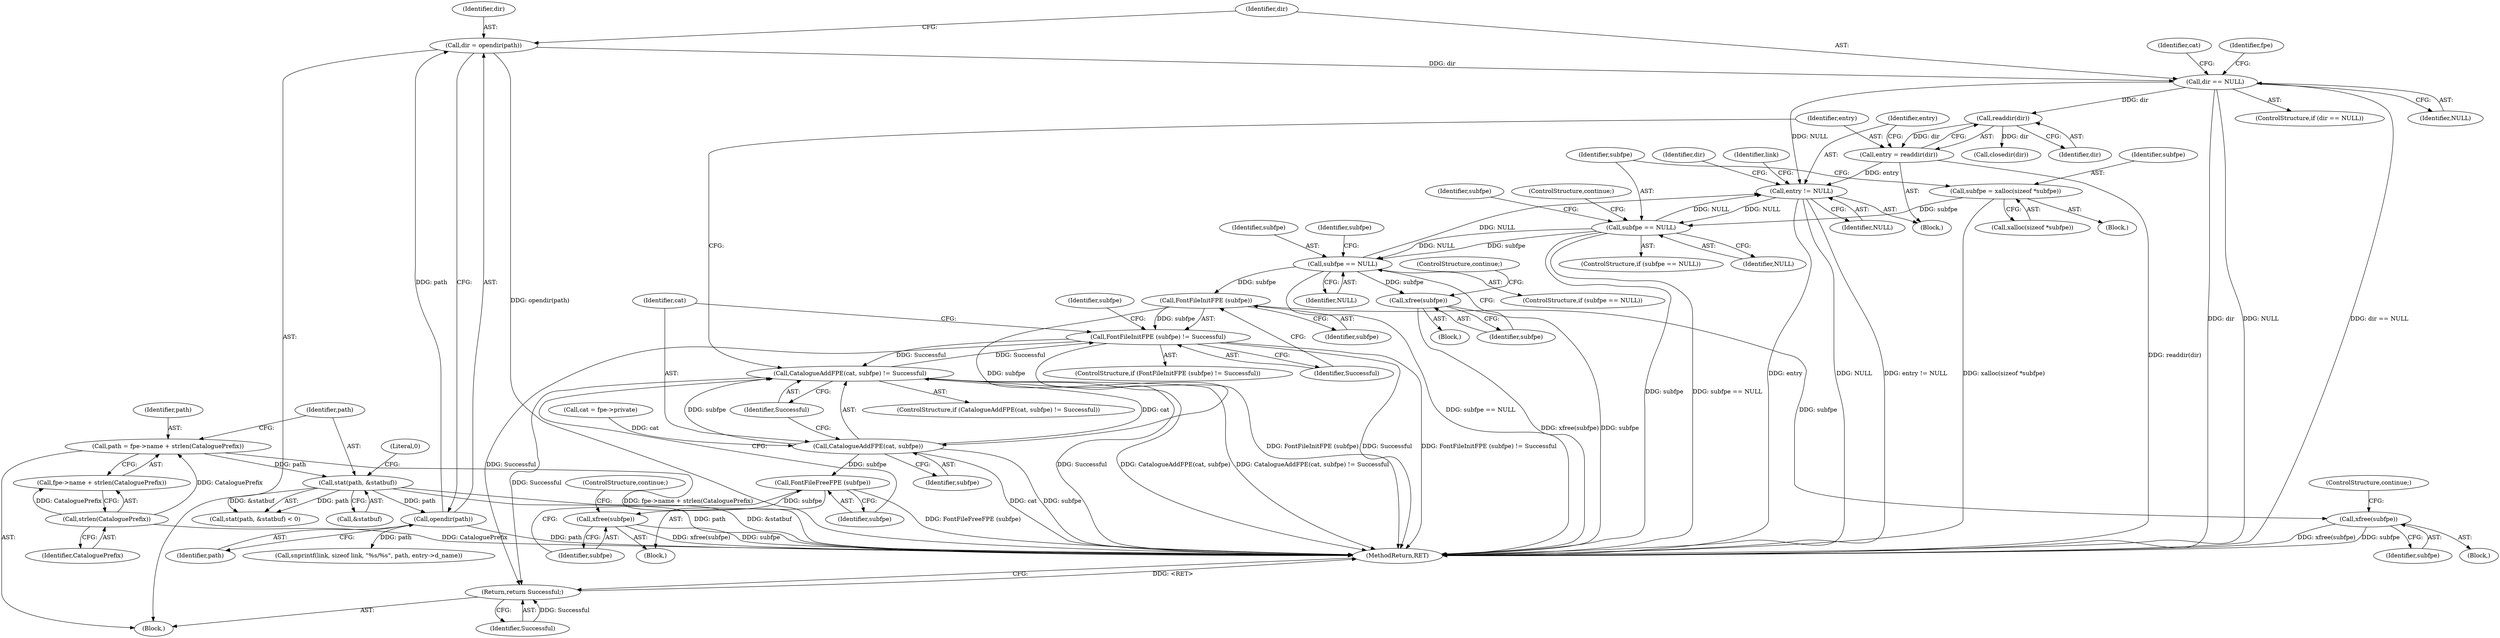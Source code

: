 digraph "0_libxfont_5bf703700ee4a5d6eae20da07cb7a29369667aef@pointer" {
"1000175" [label="(Call,entry != NULL)"];
"1000171" [label="(Call,entry = readdir(dir))"];
"1000173" [label="(Call,readdir(dir))"];
"1000159" [label="(Call,dir == NULL)"];
"1000154" [label="(Call,dir = opendir(path))"];
"1000156" [label="(Call,opendir(path))"];
"1000132" [label="(Call,stat(path, &statbuf))"];
"1000121" [label="(Call,path = fpe->name + strlen(CataloguePrefix))"];
"1000127" [label="(Call,strlen(CataloguePrefix))"];
"1000280" [label="(Call,subfpe == NULL)"];
"1000273" [label="(Call,subfpe = xalloc(sizeof *subfpe))"];
"1000175" [label="(Call,entry != NULL)"];
"1000305" [label="(Call,subfpe == NULL)"];
"1000309" [label="(Call,xfree(subfpe))"];
"1000332" [label="(Call,FontFileInitFPE (subfpe))"];
"1000331" [label="(Call,FontFileInitFPE (subfpe) != Successful)"];
"1000344" [label="(Call,CatalogueAddFPE(cat, subfpe) != Successful)"];
"1000378" [label="(Return,return Successful;)"];
"1000340" [label="(Call,xfree(subfpe))"];
"1000345" [label="(Call,CatalogueAddFPE(cat, subfpe))"];
"1000350" [label="(Call,FontFileFreeFPE (subfpe))"];
"1000352" [label="(Call,xfree(subfpe))"];
"1000180" [label="(Identifier,link)"];
"1000344" [label="(Call,CatalogueAddFPE(cat, subfpe) != Successful)"];
"1000157" [label="(Identifier,path)"];
"1000134" [label="(Call,&statbuf)"];
"1000160" [label="(Identifier,dir)"];
"1000286" [label="(Identifier,subfpe)"];
"1000136" [label="(Literal,0)"];
"1000347" [label="(Identifier,subfpe)"];
"1000179" [label="(Call,snprintf(link, sizeof link, \"%s/%s\", path, entry->d_name))"];
"1000333" [label="(Identifier,subfpe)"];
"1000380" [label="(MethodReturn,RET)"];
"1000172" [label="(Identifier,entry)"];
"1000279" [label="(ControlStructure,if (subfpe == NULL))"];
"1000338" [label="(Identifier,subfpe)"];
"1000123" [label="(Call,fpe->name + strlen(CataloguePrefix))"];
"1000355" [label="(Call,closedir(dir))"];
"1000274" [label="(Identifier,subfpe)"];
"1000346" [label="(Identifier,cat)"];
"1000335" [label="(Block,)"];
"1000304" [label="(ControlStructure,if (subfpe == NULL))"];
"1000104" [label="(Block,)"];
"1000273" [label="(Call,subfpe = xalloc(sizeof *subfpe))"];
"1000133" [label="(Identifier,path)"];
"1000283" [label="(ControlStructure,continue;)"];
"1000174" [label="(Identifier,dir)"];
"1000332" [label="(Call,FontFileInitFPE (subfpe))"];
"1000309" [label="(Call,xfree(subfpe))"];
"1000178" [label="(Block,)"];
"1000340" [label="(Call,xfree(subfpe))"];
"1000161" [label="(Identifier,NULL)"];
"1000311" [label="(ControlStructure,continue;)"];
"1000132" [label="(Call,stat(path, &statbuf))"];
"1000275" [label="(Call,xalloc(sizeof *subfpe))"];
"1000314" [label="(Identifier,subfpe)"];
"1000356" [label="(Identifier,dir)"];
"1000177" [label="(Identifier,NULL)"];
"1000127" [label="(Call,strlen(CataloguePrefix))"];
"1000306" [label="(Identifier,subfpe)"];
"1000345" [label="(Call,CatalogueAddFPE(cat, subfpe))"];
"1000307" [label="(Identifier,NULL)"];
"1000305" [label="(Call,subfpe == NULL)"];
"1000281" [label="(Identifier,subfpe)"];
"1000131" [label="(Call,stat(path, &statbuf) < 0)"];
"1000164" [label="(Identifier,cat)"];
"1000282" [label="(Identifier,NULL)"];
"1000310" [label="(Identifier,subfpe)"];
"1000159" [label="(Call,dir == NULL)"];
"1000341" [label="(Identifier,subfpe)"];
"1000343" [label="(ControlStructure,if (CatalogueAddFPE(cat, subfpe) != Successful))"];
"1000156" [label="(Call,opendir(path))"];
"1000354" [label="(ControlStructure,continue;)"];
"1000175" [label="(Call,entry != NULL)"];
"1000334" [label="(Identifier,Successful)"];
"1000176" [label="(Identifier,entry)"];
"1000170" [label="(Block,)"];
"1000173" [label="(Call,readdir(dir))"];
"1000331" [label="(Call,FontFileInitFPE (subfpe) != Successful)"];
"1000379" [label="(Identifier,Successful)"];
"1000342" [label="(ControlStructure,continue;)"];
"1000158" [label="(ControlStructure,if (dir == NULL))"];
"1000349" [label="(Block,)"];
"1000121" [label="(Call,path = fpe->name + strlen(CataloguePrefix))"];
"1000171" [label="(Call,entry = readdir(dir))"];
"1000168" [label="(Identifier,fpe)"];
"1000280" [label="(Call,subfpe == NULL)"];
"1000378" [label="(Return,return Successful;)"];
"1000155" [label="(Identifier,dir)"];
"1000351" [label="(Identifier,subfpe)"];
"1000122" [label="(Identifier,path)"];
"1000353" [label="(Identifier,subfpe)"];
"1000352" [label="(Call,xfree(subfpe))"];
"1000330" [label="(ControlStructure,if (FontFileInitFPE (subfpe) != Successful))"];
"1000350" [label="(Call,FontFileFreeFPE (subfpe))"];
"1000308" [label="(Block,)"];
"1000154" [label="(Call,dir = opendir(path))"];
"1000128" [label="(Identifier,CataloguePrefix)"];
"1000348" [label="(Identifier,Successful)"];
"1000106" [label="(Call,cat = fpe->private)"];
"1000175" -> "1000170"  [label="AST: "];
"1000175" -> "1000177"  [label="CFG: "];
"1000176" -> "1000175"  [label="AST: "];
"1000177" -> "1000175"  [label="AST: "];
"1000180" -> "1000175"  [label="CFG: "];
"1000356" -> "1000175"  [label="CFG: "];
"1000175" -> "1000380"  [label="DDG: entry"];
"1000175" -> "1000380"  [label="DDG: NULL"];
"1000175" -> "1000380"  [label="DDG: entry != NULL"];
"1000171" -> "1000175"  [label="DDG: entry"];
"1000280" -> "1000175"  [label="DDG: NULL"];
"1000305" -> "1000175"  [label="DDG: NULL"];
"1000159" -> "1000175"  [label="DDG: NULL"];
"1000175" -> "1000280"  [label="DDG: NULL"];
"1000171" -> "1000170"  [label="AST: "];
"1000171" -> "1000173"  [label="CFG: "];
"1000172" -> "1000171"  [label="AST: "];
"1000173" -> "1000171"  [label="AST: "];
"1000176" -> "1000171"  [label="CFG: "];
"1000171" -> "1000380"  [label="DDG: readdir(dir)"];
"1000173" -> "1000171"  [label="DDG: dir"];
"1000173" -> "1000174"  [label="CFG: "];
"1000174" -> "1000173"  [label="AST: "];
"1000159" -> "1000173"  [label="DDG: dir"];
"1000173" -> "1000355"  [label="DDG: dir"];
"1000159" -> "1000158"  [label="AST: "];
"1000159" -> "1000161"  [label="CFG: "];
"1000160" -> "1000159"  [label="AST: "];
"1000161" -> "1000159"  [label="AST: "];
"1000164" -> "1000159"  [label="CFG: "];
"1000168" -> "1000159"  [label="CFG: "];
"1000159" -> "1000380"  [label="DDG: dir == NULL"];
"1000159" -> "1000380"  [label="DDG: dir"];
"1000159" -> "1000380"  [label="DDG: NULL"];
"1000154" -> "1000159"  [label="DDG: dir"];
"1000154" -> "1000104"  [label="AST: "];
"1000154" -> "1000156"  [label="CFG: "];
"1000155" -> "1000154"  [label="AST: "];
"1000156" -> "1000154"  [label="AST: "];
"1000160" -> "1000154"  [label="CFG: "];
"1000154" -> "1000380"  [label="DDG: opendir(path)"];
"1000156" -> "1000154"  [label="DDG: path"];
"1000156" -> "1000157"  [label="CFG: "];
"1000157" -> "1000156"  [label="AST: "];
"1000156" -> "1000380"  [label="DDG: path"];
"1000132" -> "1000156"  [label="DDG: path"];
"1000156" -> "1000179"  [label="DDG: path"];
"1000132" -> "1000131"  [label="AST: "];
"1000132" -> "1000134"  [label="CFG: "];
"1000133" -> "1000132"  [label="AST: "];
"1000134" -> "1000132"  [label="AST: "];
"1000136" -> "1000132"  [label="CFG: "];
"1000132" -> "1000380"  [label="DDG: &statbuf"];
"1000132" -> "1000380"  [label="DDG: path"];
"1000132" -> "1000131"  [label="DDG: path"];
"1000132" -> "1000131"  [label="DDG: &statbuf"];
"1000121" -> "1000132"  [label="DDG: path"];
"1000121" -> "1000104"  [label="AST: "];
"1000121" -> "1000123"  [label="CFG: "];
"1000122" -> "1000121"  [label="AST: "];
"1000123" -> "1000121"  [label="AST: "];
"1000133" -> "1000121"  [label="CFG: "];
"1000121" -> "1000380"  [label="DDG: fpe->name + strlen(CataloguePrefix)"];
"1000127" -> "1000121"  [label="DDG: CataloguePrefix"];
"1000127" -> "1000123"  [label="AST: "];
"1000127" -> "1000128"  [label="CFG: "];
"1000128" -> "1000127"  [label="AST: "];
"1000123" -> "1000127"  [label="CFG: "];
"1000127" -> "1000380"  [label="DDG: CataloguePrefix"];
"1000127" -> "1000123"  [label="DDG: CataloguePrefix"];
"1000280" -> "1000279"  [label="AST: "];
"1000280" -> "1000282"  [label="CFG: "];
"1000281" -> "1000280"  [label="AST: "];
"1000282" -> "1000280"  [label="AST: "];
"1000283" -> "1000280"  [label="CFG: "];
"1000286" -> "1000280"  [label="CFG: "];
"1000280" -> "1000380"  [label="DDG: subfpe == NULL"];
"1000280" -> "1000380"  [label="DDG: subfpe"];
"1000273" -> "1000280"  [label="DDG: subfpe"];
"1000280" -> "1000305"  [label="DDG: subfpe"];
"1000280" -> "1000305"  [label="DDG: NULL"];
"1000273" -> "1000178"  [label="AST: "];
"1000273" -> "1000275"  [label="CFG: "];
"1000274" -> "1000273"  [label="AST: "];
"1000275" -> "1000273"  [label="AST: "];
"1000281" -> "1000273"  [label="CFG: "];
"1000273" -> "1000380"  [label="DDG: xalloc(sizeof *subfpe)"];
"1000305" -> "1000304"  [label="AST: "];
"1000305" -> "1000307"  [label="CFG: "];
"1000306" -> "1000305"  [label="AST: "];
"1000307" -> "1000305"  [label="AST: "];
"1000310" -> "1000305"  [label="CFG: "];
"1000314" -> "1000305"  [label="CFG: "];
"1000305" -> "1000380"  [label="DDG: subfpe == NULL"];
"1000305" -> "1000309"  [label="DDG: subfpe"];
"1000305" -> "1000332"  [label="DDG: subfpe"];
"1000309" -> "1000308"  [label="AST: "];
"1000309" -> "1000310"  [label="CFG: "];
"1000310" -> "1000309"  [label="AST: "];
"1000311" -> "1000309"  [label="CFG: "];
"1000309" -> "1000380"  [label="DDG: subfpe"];
"1000309" -> "1000380"  [label="DDG: xfree(subfpe)"];
"1000332" -> "1000331"  [label="AST: "];
"1000332" -> "1000333"  [label="CFG: "];
"1000333" -> "1000332"  [label="AST: "];
"1000334" -> "1000332"  [label="CFG: "];
"1000332" -> "1000331"  [label="DDG: subfpe"];
"1000332" -> "1000340"  [label="DDG: subfpe"];
"1000332" -> "1000345"  [label="DDG: subfpe"];
"1000331" -> "1000330"  [label="AST: "];
"1000331" -> "1000334"  [label="CFG: "];
"1000334" -> "1000331"  [label="AST: "];
"1000338" -> "1000331"  [label="CFG: "];
"1000346" -> "1000331"  [label="CFG: "];
"1000331" -> "1000380"  [label="DDG: Successful"];
"1000331" -> "1000380"  [label="DDG: FontFileInitFPE (subfpe) != Successful"];
"1000331" -> "1000380"  [label="DDG: FontFileInitFPE (subfpe)"];
"1000344" -> "1000331"  [label="DDG: Successful"];
"1000331" -> "1000344"  [label="DDG: Successful"];
"1000331" -> "1000378"  [label="DDG: Successful"];
"1000344" -> "1000343"  [label="AST: "];
"1000344" -> "1000348"  [label="CFG: "];
"1000345" -> "1000344"  [label="AST: "];
"1000348" -> "1000344"  [label="AST: "];
"1000172" -> "1000344"  [label="CFG: "];
"1000351" -> "1000344"  [label="CFG: "];
"1000344" -> "1000380"  [label="DDG: CatalogueAddFPE(cat, subfpe) != Successful"];
"1000344" -> "1000380"  [label="DDG: Successful"];
"1000344" -> "1000380"  [label="DDG: CatalogueAddFPE(cat, subfpe)"];
"1000345" -> "1000344"  [label="DDG: cat"];
"1000345" -> "1000344"  [label="DDG: subfpe"];
"1000344" -> "1000378"  [label="DDG: Successful"];
"1000378" -> "1000104"  [label="AST: "];
"1000378" -> "1000379"  [label="CFG: "];
"1000379" -> "1000378"  [label="AST: "];
"1000380" -> "1000378"  [label="CFG: "];
"1000378" -> "1000380"  [label="DDG: <RET>"];
"1000379" -> "1000378"  [label="DDG: Successful"];
"1000340" -> "1000335"  [label="AST: "];
"1000340" -> "1000341"  [label="CFG: "];
"1000341" -> "1000340"  [label="AST: "];
"1000342" -> "1000340"  [label="CFG: "];
"1000340" -> "1000380"  [label="DDG: xfree(subfpe)"];
"1000340" -> "1000380"  [label="DDG: subfpe"];
"1000345" -> "1000347"  [label="CFG: "];
"1000346" -> "1000345"  [label="AST: "];
"1000347" -> "1000345"  [label="AST: "];
"1000348" -> "1000345"  [label="CFG: "];
"1000345" -> "1000380"  [label="DDG: subfpe"];
"1000345" -> "1000380"  [label="DDG: cat"];
"1000106" -> "1000345"  [label="DDG: cat"];
"1000345" -> "1000350"  [label="DDG: subfpe"];
"1000350" -> "1000349"  [label="AST: "];
"1000350" -> "1000351"  [label="CFG: "];
"1000351" -> "1000350"  [label="AST: "];
"1000353" -> "1000350"  [label="CFG: "];
"1000350" -> "1000380"  [label="DDG: FontFileFreeFPE (subfpe)"];
"1000350" -> "1000352"  [label="DDG: subfpe"];
"1000352" -> "1000349"  [label="AST: "];
"1000352" -> "1000353"  [label="CFG: "];
"1000353" -> "1000352"  [label="AST: "];
"1000354" -> "1000352"  [label="CFG: "];
"1000352" -> "1000380"  [label="DDG: subfpe"];
"1000352" -> "1000380"  [label="DDG: xfree(subfpe)"];
}
